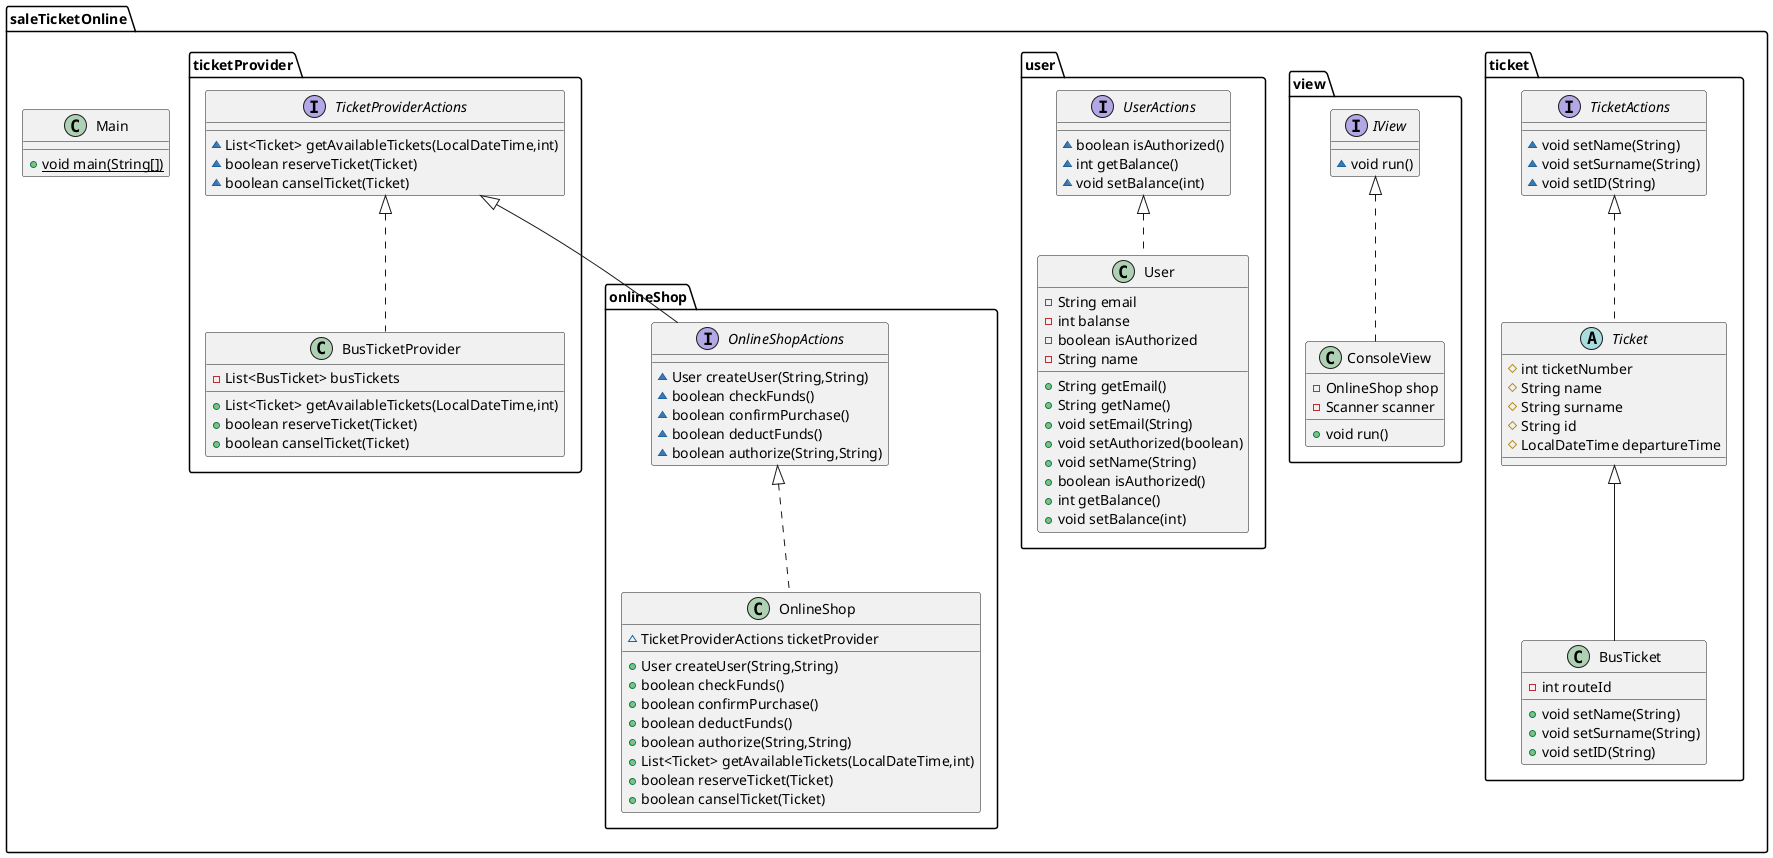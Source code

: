 @startuml
class saleTicketOnline.ticket.BusTicket {
- int routeId
+ void setName(String)
+ void setSurname(String)
+ void setID(String)
}
class saleTicketOnline.view.ConsoleView {
- OnlineShop shop
- Scanner scanner
+ void run()
}
class saleTicketOnline.user.User {
- String email
- int balanse
- boolean isAuthorized
- String name
+ String getEmail()
+ String getName()
+ void setEmail(String)
+ void setAuthorized(boolean)
+ void setName(String)
+ boolean isAuthorized()
+ int getBalance()
+ void setBalance(int)
}
class saleTicketOnline.onlineShop.OnlineShop {
~ TicketProviderActions ticketProvider
+ User createUser(String,String)
+ boolean checkFunds()
+ boolean confirmPurchase()
+ boolean deductFunds()
+ boolean authorize(String,String)
+ List<Ticket> getAvailableTickets(LocalDateTime,int)
+ boolean reserveTicket(Ticket)
+ boolean canselTicket(Ticket)
}
interface saleTicketOnline.ticket.TicketActions {
~ void setName(String)
~ void setSurname(String)
~ void setID(String)
}
interface saleTicketOnline.ticketProvider.TicketProviderActions {
~ List<Ticket> getAvailableTickets(LocalDateTime,int)
~ boolean reserveTicket(Ticket)
~ boolean canselTicket(Ticket)
}
abstract class saleTicketOnline.ticket.Ticket {
# int ticketNumber
# String name
# String surname
# String id
# LocalDateTime departureTime
}
interface saleTicketOnline.view.IView {
~ void run()
}
interface saleTicketOnline.user.UserActions {
~ boolean isAuthorized()
~ int getBalance()
~ void setBalance(int)
}
class saleTicketOnline.ticketProvider.BusTicketProvider {
- List<BusTicket> busTickets
+ List<Ticket> getAvailableTickets(LocalDateTime,int)
+ boolean reserveTicket(Ticket)
+ boolean canselTicket(Ticket)
}
class saleTicketOnline.Main {
+ {static} void main(String[])
}
interface saleTicketOnline.onlineShop.OnlineShopActions {
~ User createUser(String,String)
~ boolean checkFunds()
~ boolean confirmPurchase()
~ boolean deductFunds()
~ boolean authorize(String,String)
}


saleTicketOnline.ticket.Ticket <|-- saleTicketOnline.ticket.BusTicket
saleTicketOnline.view.IView <|.. saleTicketOnline.view.ConsoleView
saleTicketOnline.user.UserActions <|.. saleTicketOnline.user.User
saleTicketOnline.onlineShop.OnlineShopActions <|.. saleTicketOnline.onlineShop.OnlineShop
saleTicketOnline.ticket.TicketActions <|.. saleTicketOnline.ticket.Ticket
saleTicketOnline.ticketProvider.TicketProviderActions <|.. saleTicketOnline.ticketProvider.BusTicketProvider
saleTicketOnline.ticketProvider.TicketProviderActions <|-- saleTicketOnline.onlineShop.OnlineShopActions
@enduml